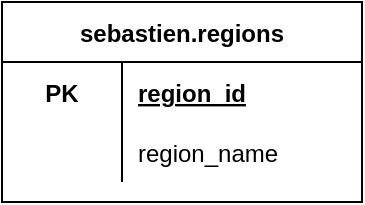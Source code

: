 <mxfile version="13.10.1" type="github">
  <diagram id="2Jz04P_5aXP32Vxie3Gh" name="Page-1">
    <mxGraphModel dx="1151" dy="327" grid="1" gridSize="10" guides="1" tooltips="1" connect="1" arrows="1" fold="1" page="1" pageScale="1" pageWidth="850" pageHeight="1100" math="0" shadow="0">
      <root>
        <mxCell id="0" />
        <mxCell id="1" parent="0" />
        <mxCell id="sxXa7FljWsAYec9nlj64-11" value="sebastien.regions" style="shape=table;startSize=30;container=1;collapsible=1;childLayout=tableLayout;fixedRows=1;rowLines=0;fontStyle=1;align=center;resizeLast=1;" vertex="1" parent="1">
          <mxGeometry x="-230" y="90" width="180" height="100" as="geometry" />
        </mxCell>
        <mxCell id="sxXa7FljWsAYec9nlj64-12" value="" style="shape=partialRectangle;collapsible=0;dropTarget=0;pointerEvents=0;fillColor=none;top=0;left=0;bottom=0;right=0;points=[[0,0.5],[1,0.5]];portConstraint=eastwest;" vertex="1" parent="sxXa7FljWsAYec9nlj64-11">
          <mxGeometry y="30" width="180" height="30" as="geometry" />
        </mxCell>
        <mxCell id="sxXa7FljWsAYec9nlj64-13" value="PK" style="shape=partialRectangle;connectable=0;fillColor=none;top=0;left=0;bottom=0;right=0;fontStyle=1;overflow=hidden;" vertex="1" parent="sxXa7FljWsAYec9nlj64-12">
          <mxGeometry width="60" height="30" as="geometry" />
        </mxCell>
        <mxCell id="sxXa7FljWsAYec9nlj64-14" value="region_id" style="shape=partialRectangle;connectable=0;fillColor=none;top=0;left=0;bottom=0;right=0;align=left;spacingLeft=6;fontStyle=5;overflow=hidden;" vertex="1" parent="sxXa7FljWsAYec9nlj64-12">
          <mxGeometry x="60" width="120" height="30" as="geometry" />
        </mxCell>
        <mxCell id="sxXa7FljWsAYec9nlj64-18" value="" style="shape=partialRectangle;collapsible=0;dropTarget=0;pointerEvents=0;fillColor=none;top=0;left=0;bottom=0;right=0;points=[[0,0.5],[1,0.5]];portConstraint=eastwest;" vertex="1" parent="sxXa7FljWsAYec9nlj64-11">
          <mxGeometry y="60" width="180" height="30" as="geometry" />
        </mxCell>
        <mxCell id="sxXa7FljWsAYec9nlj64-19" value="" style="shape=partialRectangle;connectable=0;fillColor=none;top=0;left=0;bottom=0;right=0;editable=1;overflow=hidden;" vertex="1" parent="sxXa7FljWsAYec9nlj64-18">
          <mxGeometry width="60" height="30" as="geometry" />
        </mxCell>
        <mxCell id="sxXa7FljWsAYec9nlj64-20" value="region_name" style="shape=partialRectangle;connectable=0;fillColor=none;top=0;left=0;bottom=0;right=0;align=left;spacingLeft=6;overflow=hidden;" vertex="1" parent="sxXa7FljWsAYec9nlj64-18">
          <mxGeometry x="60" width="120" height="30" as="geometry" />
        </mxCell>
      </root>
    </mxGraphModel>
  </diagram>
</mxfile>
